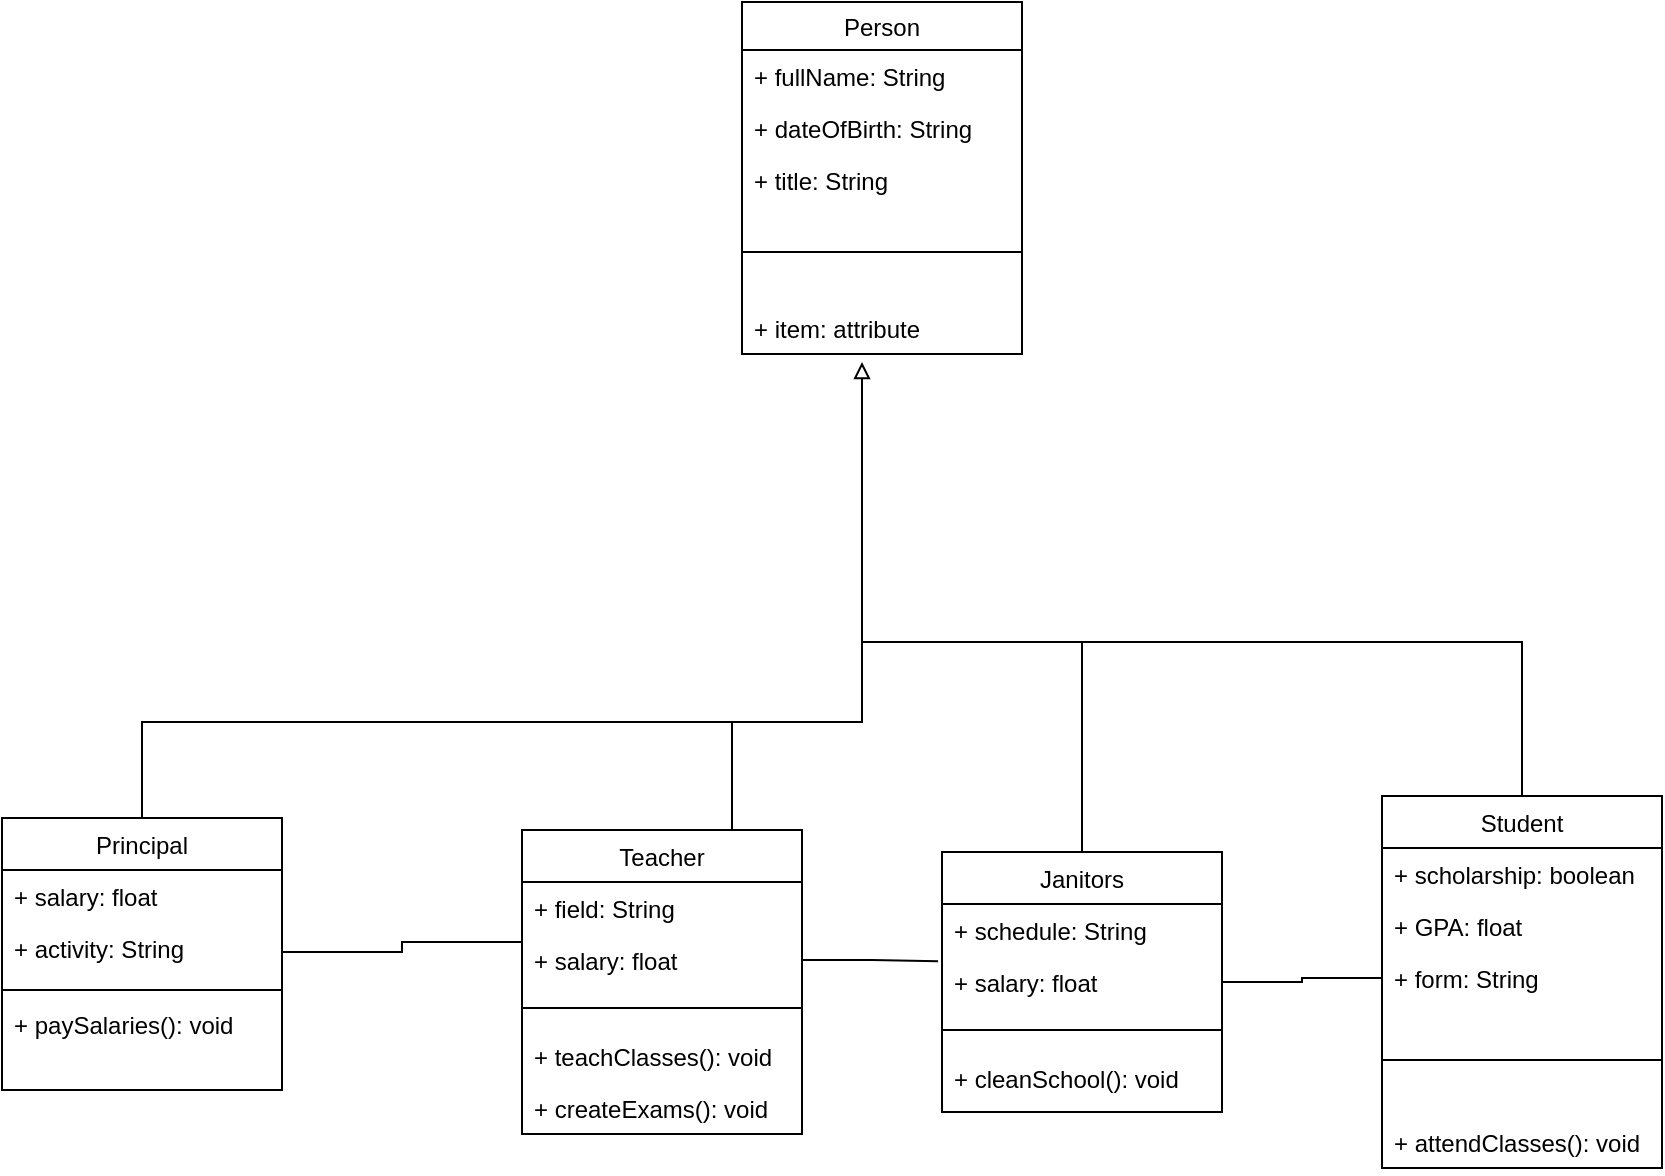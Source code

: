 <mxfile version="14.9.1" type="github">
  <diagram id="-rNBAsy77ClEbD6ODzVn" name="Page-1">
    <mxGraphModel dx="2607" dy="867" grid="1" gridSize="10" guides="1" tooltips="1" connect="1" arrows="1" fold="1" page="1" pageScale="1" pageWidth="850" pageHeight="1100" math="0" shadow="0">
      <root>
        <mxCell id="0" />
        <mxCell id="1" parent="0" />
        <mxCell id="0MdMD2CFPYfYI7Gz4Qaa-21" value="" style="edgeStyle=orthogonalEdgeStyle;rounded=0;orthogonalLoop=1;jettySize=auto;html=1;endArrow=none;endFill=0;exitX=0.5;exitY=0;exitDx=0;exitDy=0;" parent="1" source="0MdMD2CFPYfYI7Gz4Qaa-27" edge="1">
          <mxGeometry relative="1" as="geometry">
            <mxPoint x="200" y="220" as="sourcePoint" />
            <mxPoint x="370" y="420" as="targetPoint" />
            <Array as="points">
              <mxPoint x="60" y="420" />
            </Array>
          </mxGeometry>
        </mxCell>
        <mxCell id="0MdMD2CFPYfYI7Gz4Qaa-23" value="Person" style="swimlane;fontStyle=0;childLayout=stackLayout;horizontal=1;startSize=24;fillColor=none;horizontalStack=0;resizeParent=1;resizeParentMax=0;resizeLast=0;collapsible=1;marginBottom=0;" parent="1" vertex="1">
          <mxGeometry x="360" y="60" width="140" height="176" as="geometry" />
        </mxCell>
        <mxCell id="0MdMD2CFPYfYI7Gz4Qaa-24" value="+ fullName: String" style="text;strokeColor=none;fillColor=none;align=left;verticalAlign=top;spacingLeft=4;spacingRight=4;overflow=hidden;rotatable=0;points=[[0,0.5],[1,0.5]];portConstraint=eastwest;" parent="0MdMD2CFPYfYI7Gz4Qaa-23" vertex="1">
          <mxGeometry y="24" width="140" height="26" as="geometry" />
        </mxCell>
        <mxCell id="0MdMD2CFPYfYI7Gz4Qaa-25" value="+ dateOfBirth: String" style="text;strokeColor=none;fillColor=none;align=left;verticalAlign=top;spacingLeft=4;spacingRight=4;overflow=hidden;rotatable=0;points=[[0,0.5],[1,0.5]];portConstraint=eastwest;" parent="0MdMD2CFPYfYI7Gz4Qaa-23" vertex="1">
          <mxGeometry y="50" width="140" height="26" as="geometry" />
        </mxCell>
        <mxCell id="0MdMD2CFPYfYI7Gz4Qaa-26" value="+ title: String" style="text;strokeColor=none;fillColor=none;align=left;verticalAlign=top;spacingLeft=4;spacingRight=4;overflow=hidden;rotatable=0;points=[[0,0.5],[1,0.5]];portConstraint=eastwest;" parent="0MdMD2CFPYfYI7Gz4Qaa-23" vertex="1">
          <mxGeometry y="76" width="140" height="24" as="geometry" />
        </mxCell>
        <mxCell id="YqyMLRNjxrAKVGIEcSi7-2" value="" style="line;strokeWidth=1;fillColor=none;align=left;verticalAlign=middle;spacingTop=-1;spacingLeft=3;spacingRight=3;rotatable=0;labelPosition=right;points=[];portConstraint=eastwest;" vertex="1" parent="0MdMD2CFPYfYI7Gz4Qaa-23">
          <mxGeometry y="100" width="140" height="50" as="geometry" />
        </mxCell>
        <mxCell id="YqyMLRNjxrAKVGIEcSi7-4" value="+ item: attribute" style="text;strokeColor=none;fillColor=none;align=left;verticalAlign=top;spacingLeft=4;spacingRight=4;overflow=hidden;rotatable=0;points=[[0,0.5],[1,0.5]];portConstraint=eastwest;" vertex="1" parent="0MdMD2CFPYfYI7Gz4Qaa-23">
          <mxGeometry y="150" width="140" height="26" as="geometry" />
        </mxCell>
        <mxCell id="0MdMD2CFPYfYI7Gz4Qaa-27" value="Principal" style="swimlane;fontStyle=0;childLayout=stackLayout;horizontal=1;startSize=26;fillColor=none;horizontalStack=0;resizeParent=1;resizeParentMax=0;resizeLast=0;collapsible=1;marginBottom=0;" parent="1" vertex="1">
          <mxGeometry x="-10" y="468" width="140" height="136" as="geometry">
            <mxRectangle x="130" y="220" width="80" height="26" as="alternateBounds" />
          </mxGeometry>
        </mxCell>
        <mxCell id="0MdMD2CFPYfYI7Gz4Qaa-59" value="+ salary: float" style="text;strokeColor=none;fillColor=none;align=left;verticalAlign=top;spacingLeft=4;spacingRight=4;overflow=hidden;rotatable=0;points=[[0,0.5],[1,0.5]];portConstraint=eastwest;" parent="0MdMD2CFPYfYI7Gz4Qaa-27" vertex="1">
          <mxGeometry y="26" width="140" height="26" as="geometry" />
        </mxCell>
        <mxCell id="0MdMD2CFPYfYI7Gz4Qaa-28" value="+ activity: String&#xa;" style="text;strokeColor=none;fillColor=none;align=left;verticalAlign=top;spacingLeft=4;spacingRight=4;overflow=hidden;rotatable=0;points=[[0,0.5],[1,0.5]];portConstraint=eastwest;" parent="0MdMD2CFPYfYI7Gz4Qaa-27" vertex="1">
          <mxGeometry y="52" width="140" height="30" as="geometry" />
        </mxCell>
        <mxCell id="YqyMLRNjxrAKVGIEcSi7-5" value="" style="line;strokeWidth=1;fillColor=none;align=left;verticalAlign=middle;spacingTop=-1;spacingLeft=3;spacingRight=3;rotatable=0;labelPosition=right;points=[];portConstraint=eastwest;" vertex="1" parent="0MdMD2CFPYfYI7Gz4Qaa-27">
          <mxGeometry y="82" width="140" height="8" as="geometry" />
        </mxCell>
        <mxCell id="YqyMLRNjxrAKVGIEcSi7-8" value="+ paySalaries(): void" style="text;strokeColor=none;fillColor=none;align=left;verticalAlign=top;spacingLeft=4;spacingRight=4;overflow=hidden;rotatable=0;points=[[0,0.5],[1,0.5]];portConstraint=eastwest;" vertex="1" parent="0MdMD2CFPYfYI7Gz4Qaa-27">
          <mxGeometry y="90" width="140" height="46" as="geometry" />
        </mxCell>
        <mxCell id="0MdMD2CFPYfYI7Gz4Qaa-53" style="edgeStyle=orthogonalEdgeStyle;rounded=0;orthogonalLoop=1;jettySize=auto;html=1;exitX=0.75;exitY=0;exitDx=0;exitDy=0;endArrow=block;endFill=0;" parent="1" source="0MdMD2CFPYfYI7Gz4Qaa-43" edge="1">
          <mxGeometry relative="1" as="geometry">
            <Array as="points">
              <mxPoint x="355" y="420" />
              <mxPoint x="420" y="420" />
            </Array>
            <mxPoint x="420" y="240" as="targetPoint" />
          </mxGeometry>
        </mxCell>
        <mxCell id="0MdMD2CFPYfYI7Gz4Qaa-43" value="Teacher" style="swimlane;fontStyle=0;childLayout=stackLayout;horizontal=1;startSize=26;fillColor=none;horizontalStack=0;resizeParent=1;resizeParentMax=0;resizeLast=0;collapsible=1;marginBottom=0;" parent="1" vertex="1">
          <mxGeometry x="250" y="474" width="140" height="152" as="geometry" />
        </mxCell>
        <mxCell id="0MdMD2CFPYfYI7Gz4Qaa-44" value="+ field: String" style="text;strokeColor=none;fillColor=none;align=left;verticalAlign=top;spacingLeft=4;spacingRight=4;overflow=hidden;rotatable=0;points=[[0,0.5],[1,0.5]];portConstraint=eastwest;" parent="0MdMD2CFPYfYI7Gz4Qaa-43" vertex="1">
          <mxGeometry y="26" width="140" height="26" as="geometry" />
        </mxCell>
        <mxCell id="0MdMD2CFPYfYI7Gz4Qaa-45" value="+ salary: float" style="text;strokeColor=none;fillColor=none;align=left;verticalAlign=top;spacingLeft=4;spacingRight=4;overflow=hidden;rotatable=0;points=[[0,0.5],[1,0.5]];portConstraint=eastwest;" parent="0MdMD2CFPYfYI7Gz4Qaa-43" vertex="1">
          <mxGeometry y="52" width="140" height="26" as="geometry" />
        </mxCell>
        <mxCell id="YqyMLRNjxrAKVGIEcSi7-10" value="" style="line;strokeWidth=1;fillColor=none;align=left;verticalAlign=middle;spacingTop=-1;spacingLeft=3;spacingRight=3;rotatable=0;labelPosition=right;points=[];portConstraint=eastwest;" vertex="1" parent="0MdMD2CFPYfYI7Gz4Qaa-43">
          <mxGeometry y="78" width="140" height="22" as="geometry" />
        </mxCell>
        <mxCell id="YqyMLRNjxrAKVGIEcSi7-11" value="+ teachClasses(): void" style="text;strokeColor=none;fillColor=none;align=left;verticalAlign=top;spacingLeft=4;spacingRight=4;overflow=hidden;rotatable=0;points=[[0,0.5],[1,0.5]];portConstraint=eastwest;" vertex="1" parent="0MdMD2CFPYfYI7Gz4Qaa-43">
          <mxGeometry y="100" width="140" height="26" as="geometry" />
        </mxCell>
        <mxCell id="YqyMLRNjxrAKVGIEcSi7-13" value="+ createExams(): void" style="text;strokeColor=none;fillColor=none;align=left;verticalAlign=top;spacingLeft=4;spacingRight=4;overflow=hidden;rotatable=0;points=[[0,0.5],[1,0.5]];portConstraint=eastwest;" vertex="1" parent="0MdMD2CFPYfYI7Gz4Qaa-43">
          <mxGeometry y="126" width="140" height="26" as="geometry" />
        </mxCell>
        <mxCell id="0MdMD2CFPYfYI7Gz4Qaa-52" style="edgeStyle=orthogonalEdgeStyle;rounded=0;orthogonalLoop=1;jettySize=auto;html=1;endArrow=none;endFill=0;" parent="1" source="0MdMD2CFPYfYI7Gz4Qaa-47" edge="1">
          <mxGeometry relative="1" as="geometry">
            <Array as="points">
              <mxPoint x="750" y="380" />
            </Array>
            <mxPoint x="500" y="380" as="targetPoint" />
          </mxGeometry>
        </mxCell>
        <mxCell id="0MdMD2CFPYfYI7Gz4Qaa-47" value="Student" style="swimlane;fontStyle=0;childLayout=stackLayout;horizontal=1;startSize=26;fillColor=none;horizontalStack=0;resizeParent=1;resizeParentMax=0;resizeLast=0;collapsible=1;marginBottom=0;" parent="1" vertex="1">
          <mxGeometry x="680" y="457" width="140" height="186" as="geometry" />
        </mxCell>
        <mxCell id="0MdMD2CFPYfYI7Gz4Qaa-48" value="+ scholarship: boolean" style="text;strokeColor=none;fillColor=none;align=left;verticalAlign=top;spacingLeft=4;spacingRight=4;overflow=hidden;rotatable=0;points=[[0,0.5],[1,0.5]];portConstraint=eastwest;" parent="0MdMD2CFPYfYI7Gz4Qaa-47" vertex="1">
          <mxGeometry y="26" width="140" height="26" as="geometry" />
        </mxCell>
        <mxCell id="0MdMD2CFPYfYI7Gz4Qaa-49" value="+ GPA: float" style="text;strokeColor=none;fillColor=none;align=left;verticalAlign=top;spacingLeft=4;spacingRight=4;overflow=hidden;rotatable=0;points=[[0,0.5],[1,0.5]];portConstraint=eastwest;" parent="0MdMD2CFPYfYI7Gz4Qaa-47" vertex="1">
          <mxGeometry y="52" width="140" height="26" as="geometry" />
        </mxCell>
        <mxCell id="0MdMD2CFPYfYI7Gz4Qaa-50" value="+ form: String" style="text;strokeColor=none;fillColor=none;align=left;verticalAlign=top;spacingLeft=4;spacingRight=4;overflow=hidden;rotatable=0;points=[[0,0.5],[1,0.5]];portConstraint=eastwest;" parent="0MdMD2CFPYfYI7Gz4Qaa-47" vertex="1">
          <mxGeometry y="78" width="140" height="26" as="geometry" />
        </mxCell>
        <mxCell id="YqyMLRNjxrAKVGIEcSi7-1" value="" style="line;strokeWidth=1;fillColor=none;align=left;verticalAlign=middle;spacingTop=-1;spacingLeft=3;spacingRight=3;rotatable=0;labelPosition=right;points=[];portConstraint=eastwest;" vertex="1" parent="0MdMD2CFPYfYI7Gz4Qaa-47">
          <mxGeometry y="104" width="140" height="56" as="geometry" />
        </mxCell>
        <mxCell id="YqyMLRNjxrAKVGIEcSi7-12" value="+ attendClasses(): void" style="text;strokeColor=none;fillColor=none;align=left;verticalAlign=top;spacingLeft=4;spacingRight=4;overflow=hidden;rotatable=0;points=[[0,0.5],[1,0.5]];portConstraint=eastwest;" vertex="1" parent="0MdMD2CFPYfYI7Gz4Qaa-47">
          <mxGeometry y="160" width="140" height="26" as="geometry" />
        </mxCell>
        <mxCell id="0MdMD2CFPYfYI7Gz4Qaa-58" style="edgeStyle=orthogonalEdgeStyle;rounded=0;orthogonalLoop=1;jettySize=auto;html=1;endArrow=none;endFill=0;" parent="1" source="0MdMD2CFPYfYI7Gz4Qaa-54" edge="1">
          <mxGeometry relative="1" as="geometry">
            <mxPoint x="420" y="380" as="targetPoint" />
            <Array as="points">
              <mxPoint x="530" y="380" />
            </Array>
          </mxGeometry>
        </mxCell>
        <mxCell id="0MdMD2CFPYfYI7Gz4Qaa-54" value="Janitors" style="swimlane;fontStyle=0;childLayout=stackLayout;horizontal=1;startSize=26;fillColor=none;horizontalStack=0;resizeParent=1;resizeParentMax=0;resizeLast=0;collapsible=1;marginBottom=0;" parent="1" vertex="1">
          <mxGeometry x="460" y="485" width="140" height="130" as="geometry" />
        </mxCell>
        <mxCell id="0MdMD2CFPYfYI7Gz4Qaa-55" value="+ schedule: String" style="text;strokeColor=none;fillColor=none;align=left;verticalAlign=top;spacingLeft=4;spacingRight=4;overflow=hidden;rotatable=0;points=[[0,0.5],[1,0.5]];portConstraint=eastwest;" parent="0MdMD2CFPYfYI7Gz4Qaa-54" vertex="1">
          <mxGeometry y="26" width="140" height="26" as="geometry" />
        </mxCell>
        <mxCell id="0MdMD2CFPYfYI7Gz4Qaa-56" value="+ salary: float" style="text;strokeColor=none;fillColor=none;align=left;verticalAlign=top;spacingLeft=4;spacingRight=4;overflow=hidden;rotatable=0;points=[[0,0.5],[1,0.5]];portConstraint=eastwest;" parent="0MdMD2CFPYfYI7Gz4Qaa-54" vertex="1">
          <mxGeometry y="52" width="140" height="26" as="geometry" />
        </mxCell>
        <mxCell id="YqyMLRNjxrAKVGIEcSi7-6" value="" style="line;strokeWidth=1;fillColor=none;align=left;verticalAlign=middle;spacingTop=-1;spacingLeft=3;spacingRight=3;rotatable=0;labelPosition=right;points=[];portConstraint=eastwest;" vertex="1" parent="0MdMD2CFPYfYI7Gz4Qaa-54">
          <mxGeometry y="78" width="140" height="22" as="geometry" />
        </mxCell>
        <mxCell id="YqyMLRNjxrAKVGIEcSi7-7" value="+ cleanSchool(): void" style="text;strokeColor=none;fillColor=none;align=left;verticalAlign=top;spacingLeft=4;spacingRight=4;overflow=hidden;rotatable=0;points=[[0,0.5],[1,0.5]];portConstraint=eastwest;" vertex="1" parent="0MdMD2CFPYfYI7Gz4Qaa-54">
          <mxGeometry y="100" width="140" height="30" as="geometry" />
        </mxCell>
        <mxCell id="YqyMLRNjxrAKVGIEcSi7-16" style="edgeStyle=orthogonalEdgeStyle;rounded=0;orthogonalLoop=1;jettySize=auto;html=1;entryX=0;entryY=0.5;entryDx=0;entryDy=0;endArrow=none;endFill=0;" edge="1" parent="1" source="0MdMD2CFPYfYI7Gz4Qaa-28" target="0MdMD2CFPYfYI7Gz4Qaa-45">
          <mxGeometry relative="1" as="geometry">
            <Array as="points">
              <mxPoint x="190" y="535" />
              <mxPoint x="190" y="530" />
              <mxPoint x="250" y="530" />
            </Array>
          </mxGeometry>
        </mxCell>
        <mxCell id="YqyMLRNjxrAKVGIEcSi7-17" value="" style="edgeStyle=orthogonalEdgeStyle;rounded=0;orthogonalLoop=1;jettySize=auto;html=1;endArrow=none;endFill=0;entryX=-0.014;entryY=0.103;entryDx=0;entryDy=0;entryPerimeter=0;" edge="1" parent="1" source="0MdMD2CFPYfYI7Gz4Qaa-45" target="0MdMD2CFPYfYI7Gz4Qaa-56">
          <mxGeometry relative="1" as="geometry" />
        </mxCell>
        <mxCell id="YqyMLRNjxrAKVGIEcSi7-18" value="" style="edgeStyle=orthogonalEdgeStyle;rounded=0;orthogonalLoop=1;jettySize=auto;html=1;endArrow=none;endFill=0;entryX=0;entryY=0.5;entryDx=0;entryDy=0;" edge="1" parent="1" source="0MdMD2CFPYfYI7Gz4Qaa-56" target="0MdMD2CFPYfYI7Gz4Qaa-50">
          <mxGeometry relative="1" as="geometry" />
        </mxCell>
      </root>
    </mxGraphModel>
  </diagram>
</mxfile>
